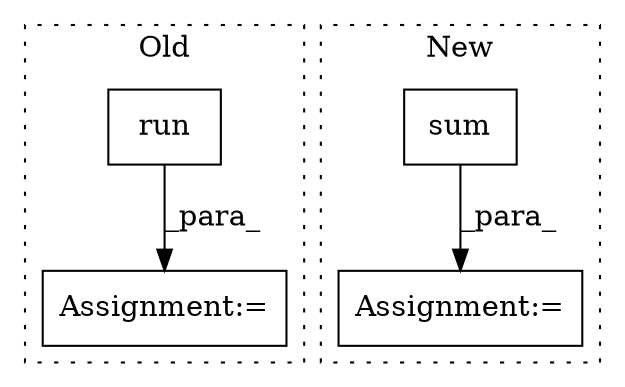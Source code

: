 digraph G {
subgraph cluster0 {
1 [label="run" a="32" s="887,921" l="4,1" shape="box"];
3 [label="Assignment:=" a="7" s="875" l="1" shape="box"];
label = "Old";
style="dotted";
}
subgraph cluster1 {
2 [label="sum" a="32" s="1105,1119" l="4,1" shape="box"];
4 [label="Assignment:=" a="7" s="1091" l="1" shape="box"];
label = "New";
style="dotted";
}
1 -> 3 [label="_para_"];
2 -> 4 [label="_para_"];
}
